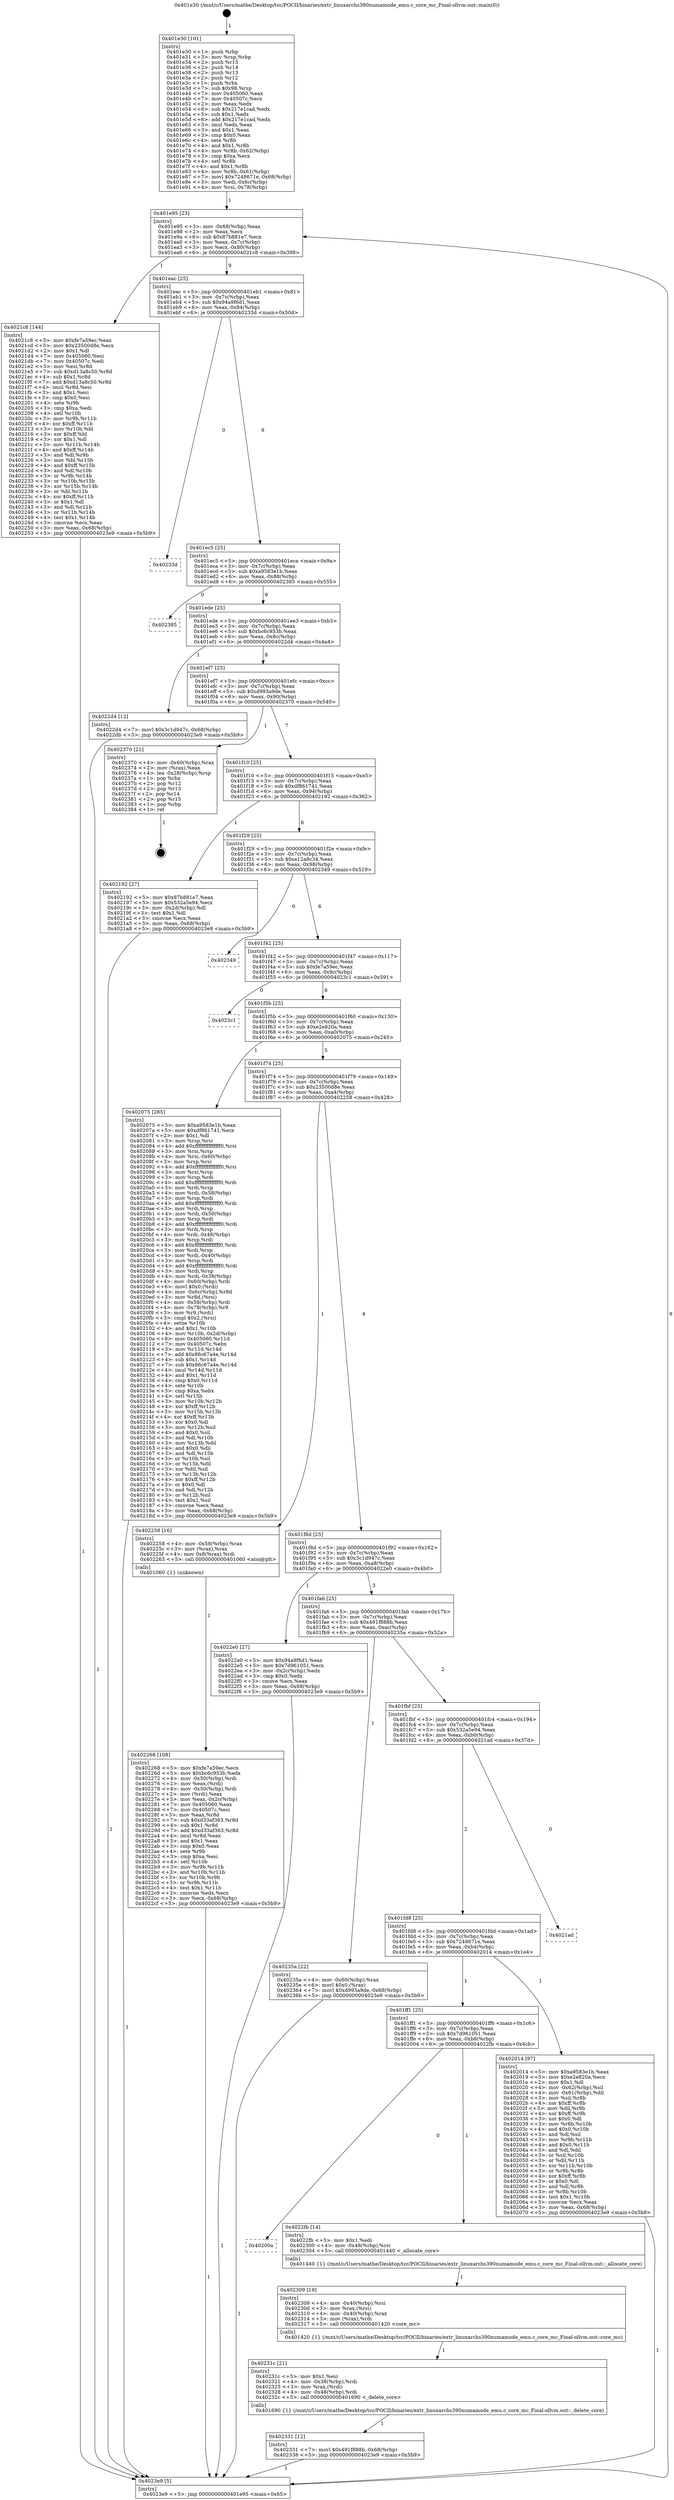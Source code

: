 digraph "0x401e30" {
  label = "0x401e30 (/mnt/c/Users/mathe/Desktop/tcc/POCII/binaries/extr_linuxarchs390numamode_emu.c_core_mc_Final-ollvm.out::main(0))"
  labelloc = "t"
  node[shape=record]

  Entry [label="",width=0.3,height=0.3,shape=circle,fillcolor=black,style=filled]
  "0x401e95" [label="{
     0x401e95 [23]\l
     | [instrs]\l
     &nbsp;&nbsp;0x401e95 \<+3\>: mov -0x68(%rbp),%eax\l
     &nbsp;&nbsp;0x401e98 \<+2\>: mov %eax,%ecx\l
     &nbsp;&nbsp;0x401e9a \<+6\>: sub $0x87b881e7,%ecx\l
     &nbsp;&nbsp;0x401ea0 \<+3\>: mov %eax,-0x7c(%rbp)\l
     &nbsp;&nbsp;0x401ea3 \<+3\>: mov %ecx,-0x80(%rbp)\l
     &nbsp;&nbsp;0x401ea6 \<+6\>: je 00000000004021c8 \<main+0x398\>\l
  }"]
  "0x4021c8" [label="{
     0x4021c8 [144]\l
     | [instrs]\l
     &nbsp;&nbsp;0x4021c8 \<+5\>: mov $0xfe7a59ec,%eax\l
     &nbsp;&nbsp;0x4021cd \<+5\>: mov $0x23500d8e,%ecx\l
     &nbsp;&nbsp;0x4021d2 \<+2\>: mov $0x1,%dl\l
     &nbsp;&nbsp;0x4021d4 \<+7\>: mov 0x405060,%esi\l
     &nbsp;&nbsp;0x4021db \<+7\>: mov 0x40507c,%edi\l
     &nbsp;&nbsp;0x4021e2 \<+3\>: mov %esi,%r8d\l
     &nbsp;&nbsp;0x4021e5 \<+7\>: sub $0xd13a8c50,%r8d\l
     &nbsp;&nbsp;0x4021ec \<+4\>: sub $0x1,%r8d\l
     &nbsp;&nbsp;0x4021f0 \<+7\>: add $0xd13a8c50,%r8d\l
     &nbsp;&nbsp;0x4021f7 \<+4\>: imul %r8d,%esi\l
     &nbsp;&nbsp;0x4021fb \<+3\>: and $0x1,%esi\l
     &nbsp;&nbsp;0x4021fe \<+3\>: cmp $0x0,%esi\l
     &nbsp;&nbsp;0x402201 \<+4\>: sete %r9b\l
     &nbsp;&nbsp;0x402205 \<+3\>: cmp $0xa,%edi\l
     &nbsp;&nbsp;0x402208 \<+4\>: setl %r10b\l
     &nbsp;&nbsp;0x40220c \<+3\>: mov %r9b,%r11b\l
     &nbsp;&nbsp;0x40220f \<+4\>: xor $0xff,%r11b\l
     &nbsp;&nbsp;0x402213 \<+3\>: mov %r10b,%bl\l
     &nbsp;&nbsp;0x402216 \<+3\>: xor $0xff,%bl\l
     &nbsp;&nbsp;0x402219 \<+3\>: xor $0x1,%dl\l
     &nbsp;&nbsp;0x40221c \<+3\>: mov %r11b,%r14b\l
     &nbsp;&nbsp;0x40221f \<+4\>: and $0xff,%r14b\l
     &nbsp;&nbsp;0x402223 \<+3\>: and %dl,%r9b\l
     &nbsp;&nbsp;0x402226 \<+3\>: mov %bl,%r15b\l
     &nbsp;&nbsp;0x402229 \<+4\>: and $0xff,%r15b\l
     &nbsp;&nbsp;0x40222d \<+3\>: and %dl,%r10b\l
     &nbsp;&nbsp;0x402230 \<+3\>: or %r9b,%r14b\l
     &nbsp;&nbsp;0x402233 \<+3\>: or %r10b,%r15b\l
     &nbsp;&nbsp;0x402236 \<+3\>: xor %r15b,%r14b\l
     &nbsp;&nbsp;0x402239 \<+3\>: or %bl,%r11b\l
     &nbsp;&nbsp;0x40223c \<+4\>: xor $0xff,%r11b\l
     &nbsp;&nbsp;0x402240 \<+3\>: or $0x1,%dl\l
     &nbsp;&nbsp;0x402243 \<+3\>: and %dl,%r11b\l
     &nbsp;&nbsp;0x402246 \<+3\>: or %r11b,%r14b\l
     &nbsp;&nbsp;0x402249 \<+4\>: test $0x1,%r14b\l
     &nbsp;&nbsp;0x40224d \<+3\>: cmovne %ecx,%eax\l
     &nbsp;&nbsp;0x402250 \<+3\>: mov %eax,-0x68(%rbp)\l
     &nbsp;&nbsp;0x402253 \<+5\>: jmp 00000000004023e9 \<main+0x5b9\>\l
  }"]
  "0x401eac" [label="{
     0x401eac [25]\l
     | [instrs]\l
     &nbsp;&nbsp;0x401eac \<+5\>: jmp 0000000000401eb1 \<main+0x81\>\l
     &nbsp;&nbsp;0x401eb1 \<+3\>: mov -0x7c(%rbp),%eax\l
     &nbsp;&nbsp;0x401eb4 \<+5\>: sub $0x94a9f6d1,%eax\l
     &nbsp;&nbsp;0x401eb9 \<+6\>: mov %eax,-0x84(%rbp)\l
     &nbsp;&nbsp;0x401ebf \<+6\>: je 000000000040233d \<main+0x50d\>\l
  }"]
  Exit [label="",width=0.3,height=0.3,shape=circle,fillcolor=black,style=filled,peripheries=2]
  "0x40233d" [label="{
     0x40233d\l
  }", style=dashed]
  "0x401ec5" [label="{
     0x401ec5 [25]\l
     | [instrs]\l
     &nbsp;&nbsp;0x401ec5 \<+5\>: jmp 0000000000401eca \<main+0x9a\>\l
     &nbsp;&nbsp;0x401eca \<+3\>: mov -0x7c(%rbp),%eax\l
     &nbsp;&nbsp;0x401ecd \<+5\>: sub $0xa9583e1b,%eax\l
     &nbsp;&nbsp;0x401ed2 \<+6\>: mov %eax,-0x88(%rbp)\l
     &nbsp;&nbsp;0x401ed8 \<+6\>: je 0000000000402385 \<main+0x555\>\l
  }"]
  "0x402331" [label="{
     0x402331 [12]\l
     | [instrs]\l
     &nbsp;&nbsp;0x402331 \<+7\>: movl $0x491f888b,-0x68(%rbp)\l
     &nbsp;&nbsp;0x402338 \<+5\>: jmp 00000000004023e9 \<main+0x5b9\>\l
  }"]
  "0x402385" [label="{
     0x402385\l
  }", style=dashed]
  "0x401ede" [label="{
     0x401ede [25]\l
     | [instrs]\l
     &nbsp;&nbsp;0x401ede \<+5\>: jmp 0000000000401ee3 \<main+0xb3\>\l
     &nbsp;&nbsp;0x401ee3 \<+3\>: mov -0x7c(%rbp),%eax\l
     &nbsp;&nbsp;0x401ee6 \<+5\>: sub $0xbc6c953b,%eax\l
     &nbsp;&nbsp;0x401eeb \<+6\>: mov %eax,-0x8c(%rbp)\l
     &nbsp;&nbsp;0x401ef1 \<+6\>: je 00000000004022d4 \<main+0x4a4\>\l
  }"]
  "0x40231c" [label="{
     0x40231c [21]\l
     | [instrs]\l
     &nbsp;&nbsp;0x40231c \<+5\>: mov $0x1,%esi\l
     &nbsp;&nbsp;0x402321 \<+4\>: mov -0x38(%rbp),%rdi\l
     &nbsp;&nbsp;0x402325 \<+3\>: mov %rax,(%rdi)\l
     &nbsp;&nbsp;0x402328 \<+4\>: mov -0x48(%rbp),%rdi\l
     &nbsp;&nbsp;0x40232c \<+5\>: call 0000000000401690 \<_delete_core\>\l
     | [calls]\l
     &nbsp;&nbsp;0x401690 \{1\} (/mnt/c/Users/mathe/Desktop/tcc/POCII/binaries/extr_linuxarchs390numamode_emu.c_core_mc_Final-ollvm.out::_delete_core)\l
  }"]
  "0x4022d4" [label="{
     0x4022d4 [12]\l
     | [instrs]\l
     &nbsp;&nbsp;0x4022d4 \<+7\>: movl $0x3c1d947c,-0x68(%rbp)\l
     &nbsp;&nbsp;0x4022db \<+5\>: jmp 00000000004023e9 \<main+0x5b9\>\l
  }"]
  "0x401ef7" [label="{
     0x401ef7 [25]\l
     | [instrs]\l
     &nbsp;&nbsp;0x401ef7 \<+5\>: jmp 0000000000401efc \<main+0xcc\>\l
     &nbsp;&nbsp;0x401efc \<+3\>: mov -0x7c(%rbp),%eax\l
     &nbsp;&nbsp;0x401eff \<+5\>: sub $0xd993a9de,%eax\l
     &nbsp;&nbsp;0x401f04 \<+6\>: mov %eax,-0x90(%rbp)\l
     &nbsp;&nbsp;0x401f0a \<+6\>: je 0000000000402370 \<main+0x540\>\l
  }"]
  "0x402309" [label="{
     0x402309 [19]\l
     | [instrs]\l
     &nbsp;&nbsp;0x402309 \<+4\>: mov -0x40(%rbp),%rsi\l
     &nbsp;&nbsp;0x40230d \<+3\>: mov %rax,(%rsi)\l
     &nbsp;&nbsp;0x402310 \<+4\>: mov -0x40(%rbp),%rax\l
     &nbsp;&nbsp;0x402314 \<+3\>: mov (%rax),%rdi\l
     &nbsp;&nbsp;0x402317 \<+5\>: call 0000000000401420 \<core_mc\>\l
     | [calls]\l
     &nbsp;&nbsp;0x401420 \{1\} (/mnt/c/Users/mathe/Desktop/tcc/POCII/binaries/extr_linuxarchs390numamode_emu.c_core_mc_Final-ollvm.out::core_mc)\l
  }"]
  "0x402370" [label="{
     0x402370 [21]\l
     | [instrs]\l
     &nbsp;&nbsp;0x402370 \<+4\>: mov -0x60(%rbp),%rax\l
     &nbsp;&nbsp;0x402374 \<+2\>: mov (%rax),%eax\l
     &nbsp;&nbsp;0x402376 \<+4\>: lea -0x28(%rbp),%rsp\l
     &nbsp;&nbsp;0x40237a \<+1\>: pop %rbx\l
     &nbsp;&nbsp;0x40237b \<+2\>: pop %r12\l
     &nbsp;&nbsp;0x40237d \<+2\>: pop %r13\l
     &nbsp;&nbsp;0x40237f \<+2\>: pop %r14\l
     &nbsp;&nbsp;0x402381 \<+2\>: pop %r15\l
     &nbsp;&nbsp;0x402383 \<+1\>: pop %rbp\l
     &nbsp;&nbsp;0x402384 \<+1\>: ret\l
  }"]
  "0x401f10" [label="{
     0x401f10 [25]\l
     | [instrs]\l
     &nbsp;&nbsp;0x401f10 \<+5\>: jmp 0000000000401f15 \<main+0xe5\>\l
     &nbsp;&nbsp;0x401f15 \<+3\>: mov -0x7c(%rbp),%eax\l
     &nbsp;&nbsp;0x401f18 \<+5\>: sub $0xdf861741,%eax\l
     &nbsp;&nbsp;0x401f1d \<+6\>: mov %eax,-0x94(%rbp)\l
     &nbsp;&nbsp;0x401f23 \<+6\>: je 0000000000402192 \<main+0x362\>\l
  }"]
  "0x40200a" [label="{
     0x40200a\l
  }", style=dashed]
  "0x402192" [label="{
     0x402192 [27]\l
     | [instrs]\l
     &nbsp;&nbsp;0x402192 \<+5\>: mov $0x87b881e7,%eax\l
     &nbsp;&nbsp;0x402197 \<+5\>: mov $0x532a5e94,%ecx\l
     &nbsp;&nbsp;0x40219c \<+3\>: mov -0x2d(%rbp),%dl\l
     &nbsp;&nbsp;0x40219f \<+3\>: test $0x1,%dl\l
     &nbsp;&nbsp;0x4021a2 \<+3\>: cmovne %ecx,%eax\l
     &nbsp;&nbsp;0x4021a5 \<+3\>: mov %eax,-0x68(%rbp)\l
     &nbsp;&nbsp;0x4021a8 \<+5\>: jmp 00000000004023e9 \<main+0x5b9\>\l
  }"]
  "0x401f29" [label="{
     0x401f29 [25]\l
     | [instrs]\l
     &nbsp;&nbsp;0x401f29 \<+5\>: jmp 0000000000401f2e \<main+0xfe\>\l
     &nbsp;&nbsp;0x401f2e \<+3\>: mov -0x7c(%rbp),%eax\l
     &nbsp;&nbsp;0x401f31 \<+5\>: sub $0xe12a8c34,%eax\l
     &nbsp;&nbsp;0x401f36 \<+6\>: mov %eax,-0x98(%rbp)\l
     &nbsp;&nbsp;0x401f3c \<+6\>: je 0000000000402349 \<main+0x519\>\l
  }"]
  "0x4022fb" [label="{
     0x4022fb [14]\l
     | [instrs]\l
     &nbsp;&nbsp;0x4022fb \<+5\>: mov $0x1,%edi\l
     &nbsp;&nbsp;0x402300 \<+4\>: mov -0x48(%rbp),%rsi\l
     &nbsp;&nbsp;0x402304 \<+5\>: call 0000000000401440 \<_allocate_core\>\l
     | [calls]\l
     &nbsp;&nbsp;0x401440 \{1\} (/mnt/c/Users/mathe/Desktop/tcc/POCII/binaries/extr_linuxarchs390numamode_emu.c_core_mc_Final-ollvm.out::_allocate_core)\l
  }"]
  "0x402349" [label="{
     0x402349\l
  }", style=dashed]
  "0x401f42" [label="{
     0x401f42 [25]\l
     | [instrs]\l
     &nbsp;&nbsp;0x401f42 \<+5\>: jmp 0000000000401f47 \<main+0x117\>\l
     &nbsp;&nbsp;0x401f47 \<+3\>: mov -0x7c(%rbp),%eax\l
     &nbsp;&nbsp;0x401f4a \<+5\>: sub $0xfe7a59ec,%eax\l
     &nbsp;&nbsp;0x401f4f \<+6\>: mov %eax,-0x9c(%rbp)\l
     &nbsp;&nbsp;0x401f55 \<+6\>: je 00000000004023c1 \<main+0x591\>\l
  }"]
  "0x402268" [label="{
     0x402268 [108]\l
     | [instrs]\l
     &nbsp;&nbsp;0x402268 \<+5\>: mov $0xfe7a59ec,%ecx\l
     &nbsp;&nbsp;0x40226d \<+5\>: mov $0xbc6c953b,%edx\l
     &nbsp;&nbsp;0x402272 \<+4\>: mov -0x50(%rbp),%rdi\l
     &nbsp;&nbsp;0x402276 \<+2\>: mov %eax,(%rdi)\l
     &nbsp;&nbsp;0x402278 \<+4\>: mov -0x50(%rbp),%rdi\l
     &nbsp;&nbsp;0x40227c \<+2\>: mov (%rdi),%eax\l
     &nbsp;&nbsp;0x40227e \<+3\>: mov %eax,-0x2c(%rbp)\l
     &nbsp;&nbsp;0x402281 \<+7\>: mov 0x405060,%eax\l
     &nbsp;&nbsp;0x402288 \<+7\>: mov 0x40507c,%esi\l
     &nbsp;&nbsp;0x40228f \<+3\>: mov %eax,%r8d\l
     &nbsp;&nbsp;0x402292 \<+7\>: sub $0xd33af363,%r8d\l
     &nbsp;&nbsp;0x402299 \<+4\>: sub $0x1,%r8d\l
     &nbsp;&nbsp;0x40229d \<+7\>: add $0xd33af363,%r8d\l
     &nbsp;&nbsp;0x4022a4 \<+4\>: imul %r8d,%eax\l
     &nbsp;&nbsp;0x4022a8 \<+3\>: and $0x1,%eax\l
     &nbsp;&nbsp;0x4022ab \<+3\>: cmp $0x0,%eax\l
     &nbsp;&nbsp;0x4022ae \<+4\>: sete %r9b\l
     &nbsp;&nbsp;0x4022b2 \<+3\>: cmp $0xa,%esi\l
     &nbsp;&nbsp;0x4022b5 \<+4\>: setl %r10b\l
     &nbsp;&nbsp;0x4022b9 \<+3\>: mov %r9b,%r11b\l
     &nbsp;&nbsp;0x4022bc \<+3\>: and %r10b,%r11b\l
     &nbsp;&nbsp;0x4022bf \<+3\>: xor %r10b,%r9b\l
     &nbsp;&nbsp;0x4022c2 \<+3\>: or %r9b,%r11b\l
     &nbsp;&nbsp;0x4022c5 \<+4\>: test $0x1,%r11b\l
     &nbsp;&nbsp;0x4022c9 \<+3\>: cmovne %edx,%ecx\l
     &nbsp;&nbsp;0x4022cc \<+3\>: mov %ecx,-0x68(%rbp)\l
     &nbsp;&nbsp;0x4022cf \<+5\>: jmp 00000000004023e9 \<main+0x5b9\>\l
  }"]
  "0x4023c1" [label="{
     0x4023c1\l
  }", style=dashed]
  "0x401f5b" [label="{
     0x401f5b [25]\l
     | [instrs]\l
     &nbsp;&nbsp;0x401f5b \<+5\>: jmp 0000000000401f60 \<main+0x130\>\l
     &nbsp;&nbsp;0x401f60 \<+3\>: mov -0x7c(%rbp),%eax\l
     &nbsp;&nbsp;0x401f63 \<+5\>: sub $0xe2e820a,%eax\l
     &nbsp;&nbsp;0x401f68 \<+6\>: mov %eax,-0xa0(%rbp)\l
     &nbsp;&nbsp;0x401f6e \<+6\>: je 0000000000402075 \<main+0x245\>\l
  }"]
  "0x401e30" [label="{
     0x401e30 [101]\l
     | [instrs]\l
     &nbsp;&nbsp;0x401e30 \<+1\>: push %rbp\l
     &nbsp;&nbsp;0x401e31 \<+3\>: mov %rsp,%rbp\l
     &nbsp;&nbsp;0x401e34 \<+2\>: push %r15\l
     &nbsp;&nbsp;0x401e36 \<+2\>: push %r14\l
     &nbsp;&nbsp;0x401e38 \<+2\>: push %r13\l
     &nbsp;&nbsp;0x401e3a \<+2\>: push %r12\l
     &nbsp;&nbsp;0x401e3c \<+1\>: push %rbx\l
     &nbsp;&nbsp;0x401e3d \<+7\>: sub $0x98,%rsp\l
     &nbsp;&nbsp;0x401e44 \<+7\>: mov 0x405060,%eax\l
     &nbsp;&nbsp;0x401e4b \<+7\>: mov 0x40507c,%ecx\l
     &nbsp;&nbsp;0x401e52 \<+2\>: mov %eax,%edx\l
     &nbsp;&nbsp;0x401e54 \<+6\>: sub $0x217e1cad,%edx\l
     &nbsp;&nbsp;0x401e5a \<+3\>: sub $0x1,%edx\l
     &nbsp;&nbsp;0x401e5d \<+6\>: add $0x217e1cad,%edx\l
     &nbsp;&nbsp;0x401e63 \<+3\>: imul %edx,%eax\l
     &nbsp;&nbsp;0x401e66 \<+3\>: and $0x1,%eax\l
     &nbsp;&nbsp;0x401e69 \<+3\>: cmp $0x0,%eax\l
     &nbsp;&nbsp;0x401e6c \<+4\>: sete %r8b\l
     &nbsp;&nbsp;0x401e70 \<+4\>: and $0x1,%r8b\l
     &nbsp;&nbsp;0x401e74 \<+4\>: mov %r8b,-0x62(%rbp)\l
     &nbsp;&nbsp;0x401e78 \<+3\>: cmp $0xa,%ecx\l
     &nbsp;&nbsp;0x401e7b \<+4\>: setl %r8b\l
     &nbsp;&nbsp;0x401e7f \<+4\>: and $0x1,%r8b\l
     &nbsp;&nbsp;0x401e83 \<+4\>: mov %r8b,-0x61(%rbp)\l
     &nbsp;&nbsp;0x401e87 \<+7\>: movl $0x7248671e,-0x68(%rbp)\l
     &nbsp;&nbsp;0x401e8e \<+3\>: mov %edi,-0x6c(%rbp)\l
     &nbsp;&nbsp;0x401e91 \<+4\>: mov %rsi,-0x78(%rbp)\l
  }"]
  "0x402075" [label="{
     0x402075 [285]\l
     | [instrs]\l
     &nbsp;&nbsp;0x402075 \<+5\>: mov $0xa9583e1b,%eax\l
     &nbsp;&nbsp;0x40207a \<+5\>: mov $0xdf861741,%ecx\l
     &nbsp;&nbsp;0x40207f \<+2\>: mov $0x1,%dl\l
     &nbsp;&nbsp;0x402081 \<+3\>: mov %rsp,%rsi\l
     &nbsp;&nbsp;0x402084 \<+4\>: add $0xfffffffffffffff0,%rsi\l
     &nbsp;&nbsp;0x402088 \<+3\>: mov %rsi,%rsp\l
     &nbsp;&nbsp;0x40208b \<+4\>: mov %rsi,-0x60(%rbp)\l
     &nbsp;&nbsp;0x40208f \<+3\>: mov %rsp,%rsi\l
     &nbsp;&nbsp;0x402092 \<+4\>: add $0xfffffffffffffff0,%rsi\l
     &nbsp;&nbsp;0x402096 \<+3\>: mov %rsi,%rsp\l
     &nbsp;&nbsp;0x402099 \<+3\>: mov %rsp,%rdi\l
     &nbsp;&nbsp;0x40209c \<+4\>: add $0xfffffffffffffff0,%rdi\l
     &nbsp;&nbsp;0x4020a0 \<+3\>: mov %rdi,%rsp\l
     &nbsp;&nbsp;0x4020a3 \<+4\>: mov %rdi,-0x58(%rbp)\l
     &nbsp;&nbsp;0x4020a7 \<+3\>: mov %rsp,%rdi\l
     &nbsp;&nbsp;0x4020aa \<+4\>: add $0xfffffffffffffff0,%rdi\l
     &nbsp;&nbsp;0x4020ae \<+3\>: mov %rdi,%rsp\l
     &nbsp;&nbsp;0x4020b1 \<+4\>: mov %rdi,-0x50(%rbp)\l
     &nbsp;&nbsp;0x4020b5 \<+3\>: mov %rsp,%rdi\l
     &nbsp;&nbsp;0x4020b8 \<+4\>: add $0xfffffffffffffff0,%rdi\l
     &nbsp;&nbsp;0x4020bc \<+3\>: mov %rdi,%rsp\l
     &nbsp;&nbsp;0x4020bf \<+4\>: mov %rdi,-0x48(%rbp)\l
     &nbsp;&nbsp;0x4020c3 \<+3\>: mov %rsp,%rdi\l
     &nbsp;&nbsp;0x4020c6 \<+4\>: add $0xfffffffffffffff0,%rdi\l
     &nbsp;&nbsp;0x4020ca \<+3\>: mov %rdi,%rsp\l
     &nbsp;&nbsp;0x4020cd \<+4\>: mov %rdi,-0x40(%rbp)\l
     &nbsp;&nbsp;0x4020d1 \<+3\>: mov %rsp,%rdi\l
     &nbsp;&nbsp;0x4020d4 \<+4\>: add $0xfffffffffffffff0,%rdi\l
     &nbsp;&nbsp;0x4020d8 \<+3\>: mov %rdi,%rsp\l
     &nbsp;&nbsp;0x4020db \<+4\>: mov %rdi,-0x38(%rbp)\l
     &nbsp;&nbsp;0x4020df \<+4\>: mov -0x60(%rbp),%rdi\l
     &nbsp;&nbsp;0x4020e3 \<+6\>: movl $0x0,(%rdi)\l
     &nbsp;&nbsp;0x4020e9 \<+4\>: mov -0x6c(%rbp),%r8d\l
     &nbsp;&nbsp;0x4020ed \<+3\>: mov %r8d,(%rsi)\l
     &nbsp;&nbsp;0x4020f0 \<+4\>: mov -0x58(%rbp),%rdi\l
     &nbsp;&nbsp;0x4020f4 \<+4\>: mov -0x78(%rbp),%r9\l
     &nbsp;&nbsp;0x4020f8 \<+3\>: mov %r9,(%rdi)\l
     &nbsp;&nbsp;0x4020fb \<+3\>: cmpl $0x2,(%rsi)\l
     &nbsp;&nbsp;0x4020fe \<+4\>: setne %r10b\l
     &nbsp;&nbsp;0x402102 \<+4\>: and $0x1,%r10b\l
     &nbsp;&nbsp;0x402106 \<+4\>: mov %r10b,-0x2d(%rbp)\l
     &nbsp;&nbsp;0x40210a \<+8\>: mov 0x405060,%r11d\l
     &nbsp;&nbsp;0x402112 \<+7\>: mov 0x40507c,%ebx\l
     &nbsp;&nbsp;0x402119 \<+3\>: mov %r11d,%r14d\l
     &nbsp;&nbsp;0x40211c \<+7\>: add $0x86c67a4e,%r14d\l
     &nbsp;&nbsp;0x402123 \<+4\>: sub $0x1,%r14d\l
     &nbsp;&nbsp;0x402127 \<+7\>: sub $0x86c67a4e,%r14d\l
     &nbsp;&nbsp;0x40212e \<+4\>: imul %r14d,%r11d\l
     &nbsp;&nbsp;0x402132 \<+4\>: and $0x1,%r11d\l
     &nbsp;&nbsp;0x402136 \<+4\>: cmp $0x0,%r11d\l
     &nbsp;&nbsp;0x40213a \<+4\>: sete %r10b\l
     &nbsp;&nbsp;0x40213e \<+3\>: cmp $0xa,%ebx\l
     &nbsp;&nbsp;0x402141 \<+4\>: setl %r15b\l
     &nbsp;&nbsp;0x402145 \<+3\>: mov %r10b,%r12b\l
     &nbsp;&nbsp;0x402148 \<+4\>: xor $0xff,%r12b\l
     &nbsp;&nbsp;0x40214c \<+3\>: mov %r15b,%r13b\l
     &nbsp;&nbsp;0x40214f \<+4\>: xor $0xff,%r13b\l
     &nbsp;&nbsp;0x402153 \<+3\>: xor $0x0,%dl\l
     &nbsp;&nbsp;0x402156 \<+3\>: mov %r12b,%sil\l
     &nbsp;&nbsp;0x402159 \<+4\>: and $0x0,%sil\l
     &nbsp;&nbsp;0x40215d \<+3\>: and %dl,%r10b\l
     &nbsp;&nbsp;0x402160 \<+3\>: mov %r13b,%dil\l
     &nbsp;&nbsp;0x402163 \<+4\>: and $0x0,%dil\l
     &nbsp;&nbsp;0x402167 \<+3\>: and %dl,%r15b\l
     &nbsp;&nbsp;0x40216a \<+3\>: or %r10b,%sil\l
     &nbsp;&nbsp;0x40216d \<+3\>: or %r15b,%dil\l
     &nbsp;&nbsp;0x402170 \<+3\>: xor %dil,%sil\l
     &nbsp;&nbsp;0x402173 \<+3\>: or %r13b,%r12b\l
     &nbsp;&nbsp;0x402176 \<+4\>: xor $0xff,%r12b\l
     &nbsp;&nbsp;0x40217a \<+3\>: or $0x0,%dl\l
     &nbsp;&nbsp;0x40217d \<+3\>: and %dl,%r12b\l
     &nbsp;&nbsp;0x402180 \<+3\>: or %r12b,%sil\l
     &nbsp;&nbsp;0x402183 \<+4\>: test $0x1,%sil\l
     &nbsp;&nbsp;0x402187 \<+3\>: cmovne %ecx,%eax\l
     &nbsp;&nbsp;0x40218a \<+3\>: mov %eax,-0x68(%rbp)\l
     &nbsp;&nbsp;0x40218d \<+5\>: jmp 00000000004023e9 \<main+0x5b9\>\l
  }"]
  "0x401f74" [label="{
     0x401f74 [25]\l
     | [instrs]\l
     &nbsp;&nbsp;0x401f74 \<+5\>: jmp 0000000000401f79 \<main+0x149\>\l
     &nbsp;&nbsp;0x401f79 \<+3\>: mov -0x7c(%rbp),%eax\l
     &nbsp;&nbsp;0x401f7c \<+5\>: sub $0x23500d8e,%eax\l
     &nbsp;&nbsp;0x401f81 \<+6\>: mov %eax,-0xa4(%rbp)\l
     &nbsp;&nbsp;0x401f87 \<+6\>: je 0000000000402258 \<main+0x428\>\l
  }"]
  "0x4023e9" [label="{
     0x4023e9 [5]\l
     | [instrs]\l
     &nbsp;&nbsp;0x4023e9 \<+5\>: jmp 0000000000401e95 \<main+0x65\>\l
  }"]
  "0x402258" [label="{
     0x402258 [16]\l
     | [instrs]\l
     &nbsp;&nbsp;0x402258 \<+4\>: mov -0x58(%rbp),%rax\l
     &nbsp;&nbsp;0x40225c \<+3\>: mov (%rax),%rax\l
     &nbsp;&nbsp;0x40225f \<+4\>: mov 0x8(%rax),%rdi\l
     &nbsp;&nbsp;0x402263 \<+5\>: call 0000000000401060 \<atoi@plt\>\l
     | [calls]\l
     &nbsp;&nbsp;0x401060 \{1\} (unknown)\l
  }"]
  "0x401f8d" [label="{
     0x401f8d [25]\l
     | [instrs]\l
     &nbsp;&nbsp;0x401f8d \<+5\>: jmp 0000000000401f92 \<main+0x162\>\l
     &nbsp;&nbsp;0x401f92 \<+3\>: mov -0x7c(%rbp),%eax\l
     &nbsp;&nbsp;0x401f95 \<+5\>: sub $0x3c1d947c,%eax\l
     &nbsp;&nbsp;0x401f9a \<+6\>: mov %eax,-0xa8(%rbp)\l
     &nbsp;&nbsp;0x401fa0 \<+6\>: je 00000000004022e0 \<main+0x4b0\>\l
  }"]
  "0x401ff1" [label="{
     0x401ff1 [25]\l
     | [instrs]\l
     &nbsp;&nbsp;0x401ff1 \<+5\>: jmp 0000000000401ff6 \<main+0x1c6\>\l
     &nbsp;&nbsp;0x401ff6 \<+3\>: mov -0x7c(%rbp),%eax\l
     &nbsp;&nbsp;0x401ff9 \<+5\>: sub $0x7d961051,%eax\l
     &nbsp;&nbsp;0x401ffe \<+6\>: mov %eax,-0xb8(%rbp)\l
     &nbsp;&nbsp;0x402004 \<+6\>: je 00000000004022fb \<main+0x4cb\>\l
  }"]
  "0x4022e0" [label="{
     0x4022e0 [27]\l
     | [instrs]\l
     &nbsp;&nbsp;0x4022e0 \<+5\>: mov $0x94a9f6d1,%eax\l
     &nbsp;&nbsp;0x4022e5 \<+5\>: mov $0x7d961051,%ecx\l
     &nbsp;&nbsp;0x4022ea \<+3\>: mov -0x2c(%rbp),%edx\l
     &nbsp;&nbsp;0x4022ed \<+3\>: cmp $0x0,%edx\l
     &nbsp;&nbsp;0x4022f0 \<+3\>: cmove %ecx,%eax\l
     &nbsp;&nbsp;0x4022f3 \<+3\>: mov %eax,-0x68(%rbp)\l
     &nbsp;&nbsp;0x4022f6 \<+5\>: jmp 00000000004023e9 \<main+0x5b9\>\l
  }"]
  "0x401fa6" [label="{
     0x401fa6 [25]\l
     | [instrs]\l
     &nbsp;&nbsp;0x401fa6 \<+5\>: jmp 0000000000401fab \<main+0x17b\>\l
     &nbsp;&nbsp;0x401fab \<+3\>: mov -0x7c(%rbp),%eax\l
     &nbsp;&nbsp;0x401fae \<+5\>: sub $0x491f888b,%eax\l
     &nbsp;&nbsp;0x401fb3 \<+6\>: mov %eax,-0xac(%rbp)\l
     &nbsp;&nbsp;0x401fb9 \<+6\>: je 000000000040235a \<main+0x52a\>\l
  }"]
  "0x402014" [label="{
     0x402014 [97]\l
     | [instrs]\l
     &nbsp;&nbsp;0x402014 \<+5\>: mov $0xa9583e1b,%eax\l
     &nbsp;&nbsp;0x402019 \<+5\>: mov $0xe2e820a,%ecx\l
     &nbsp;&nbsp;0x40201e \<+2\>: mov $0x1,%dl\l
     &nbsp;&nbsp;0x402020 \<+4\>: mov -0x62(%rbp),%sil\l
     &nbsp;&nbsp;0x402024 \<+4\>: mov -0x61(%rbp),%dil\l
     &nbsp;&nbsp;0x402028 \<+3\>: mov %sil,%r8b\l
     &nbsp;&nbsp;0x40202b \<+4\>: xor $0xff,%r8b\l
     &nbsp;&nbsp;0x40202f \<+3\>: mov %dil,%r9b\l
     &nbsp;&nbsp;0x402032 \<+4\>: xor $0xff,%r9b\l
     &nbsp;&nbsp;0x402036 \<+3\>: xor $0x0,%dl\l
     &nbsp;&nbsp;0x402039 \<+3\>: mov %r8b,%r10b\l
     &nbsp;&nbsp;0x40203c \<+4\>: and $0x0,%r10b\l
     &nbsp;&nbsp;0x402040 \<+3\>: and %dl,%sil\l
     &nbsp;&nbsp;0x402043 \<+3\>: mov %r9b,%r11b\l
     &nbsp;&nbsp;0x402046 \<+4\>: and $0x0,%r11b\l
     &nbsp;&nbsp;0x40204a \<+3\>: and %dl,%dil\l
     &nbsp;&nbsp;0x40204d \<+3\>: or %sil,%r10b\l
     &nbsp;&nbsp;0x402050 \<+3\>: or %dil,%r11b\l
     &nbsp;&nbsp;0x402053 \<+3\>: xor %r11b,%r10b\l
     &nbsp;&nbsp;0x402056 \<+3\>: or %r9b,%r8b\l
     &nbsp;&nbsp;0x402059 \<+4\>: xor $0xff,%r8b\l
     &nbsp;&nbsp;0x40205d \<+3\>: or $0x0,%dl\l
     &nbsp;&nbsp;0x402060 \<+3\>: and %dl,%r8b\l
     &nbsp;&nbsp;0x402063 \<+3\>: or %r8b,%r10b\l
     &nbsp;&nbsp;0x402066 \<+4\>: test $0x1,%r10b\l
     &nbsp;&nbsp;0x40206a \<+3\>: cmovne %ecx,%eax\l
     &nbsp;&nbsp;0x40206d \<+3\>: mov %eax,-0x68(%rbp)\l
     &nbsp;&nbsp;0x402070 \<+5\>: jmp 00000000004023e9 \<main+0x5b9\>\l
  }"]
  "0x40235a" [label="{
     0x40235a [22]\l
     | [instrs]\l
     &nbsp;&nbsp;0x40235a \<+4\>: mov -0x60(%rbp),%rax\l
     &nbsp;&nbsp;0x40235e \<+6\>: movl $0x0,(%rax)\l
     &nbsp;&nbsp;0x402364 \<+7\>: movl $0xd993a9de,-0x68(%rbp)\l
     &nbsp;&nbsp;0x40236b \<+5\>: jmp 00000000004023e9 \<main+0x5b9\>\l
  }"]
  "0x401fbf" [label="{
     0x401fbf [25]\l
     | [instrs]\l
     &nbsp;&nbsp;0x401fbf \<+5\>: jmp 0000000000401fc4 \<main+0x194\>\l
     &nbsp;&nbsp;0x401fc4 \<+3\>: mov -0x7c(%rbp),%eax\l
     &nbsp;&nbsp;0x401fc7 \<+5\>: sub $0x532a5e94,%eax\l
     &nbsp;&nbsp;0x401fcc \<+6\>: mov %eax,-0xb0(%rbp)\l
     &nbsp;&nbsp;0x401fd2 \<+6\>: je 00000000004021ad \<main+0x37d\>\l
  }"]
  "0x401fd8" [label="{
     0x401fd8 [25]\l
     | [instrs]\l
     &nbsp;&nbsp;0x401fd8 \<+5\>: jmp 0000000000401fdd \<main+0x1ad\>\l
     &nbsp;&nbsp;0x401fdd \<+3\>: mov -0x7c(%rbp),%eax\l
     &nbsp;&nbsp;0x401fe0 \<+5\>: sub $0x7248671e,%eax\l
     &nbsp;&nbsp;0x401fe5 \<+6\>: mov %eax,-0xb4(%rbp)\l
     &nbsp;&nbsp;0x401feb \<+6\>: je 0000000000402014 \<main+0x1e4\>\l
  }"]
  "0x4021ad" [label="{
     0x4021ad\l
  }", style=dashed]
  Entry -> "0x401e30" [label=" 1"]
  "0x401e95" -> "0x4021c8" [label=" 1"]
  "0x401e95" -> "0x401eac" [label=" 9"]
  "0x402370" -> Exit [label=" 1"]
  "0x401eac" -> "0x40233d" [label=" 0"]
  "0x401eac" -> "0x401ec5" [label=" 9"]
  "0x40235a" -> "0x4023e9" [label=" 1"]
  "0x401ec5" -> "0x402385" [label=" 0"]
  "0x401ec5" -> "0x401ede" [label=" 9"]
  "0x402331" -> "0x4023e9" [label=" 1"]
  "0x401ede" -> "0x4022d4" [label=" 1"]
  "0x401ede" -> "0x401ef7" [label=" 8"]
  "0x40231c" -> "0x402331" [label=" 1"]
  "0x401ef7" -> "0x402370" [label=" 1"]
  "0x401ef7" -> "0x401f10" [label=" 7"]
  "0x402309" -> "0x40231c" [label=" 1"]
  "0x401f10" -> "0x402192" [label=" 1"]
  "0x401f10" -> "0x401f29" [label=" 6"]
  "0x4022fb" -> "0x402309" [label=" 1"]
  "0x401f29" -> "0x402349" [label=" 0"]
  "0x401f29" -> "0x401f42" [label=" 6"]
  "0x401ff1" -> "0x40200a" [label=" 0"]
  "0x401f42" -> "0x4023c1" [label=" 0"]
  "0x401f42" -> "0x401f5b" [label=" 6"]
  "0x401ff1" -> "0x4022fb" [label=" 1"]
  "0x401f5b" -> "0x402075" [label=" 1"]
  "0x401f5b" -> "0x401f74" [label=" 5"]
  "0x4022d4" -> "0x4023e9" [label=" 1"]
  "0x401f74" -> "0x402258" [label=" 1"]
  "0x401f74" -> "0x401f8d" [label=" 4"]
  "0x402268" -> "0x4023e9" [label=" 1"]
  "0x401f8d" -> "0x4022e0" [label=" 1"]
  "0x401f8d" -> "0x401fa6" [label=" 3"]
  "0x402258" -> "0x402268" [label=" 1"]
  "0x401fa6" -> "0x40235a" [label=" 1"]
  "0x401fa6" -> "0x401fbf" [label=" 2"]
  "0x4021c8" -> "0x4023e9" [label=" 1"]
  "0x401fbf" -> "0x4021ad" [label=" 0"]
  "0x401fbf" -> "0x401fd8" [label=" 2"]
  "0x402192" -> "0x4023e9" [label=" 1"]
  "0x401fd8" -> "0x402014" [label=" 1"]
  "0x401fd8" -> "0x401ff1" [label=" 1"]
  "0x402014" -> "0x4023e9" [label=" 1"]
  "0x401e30" -> "0x401e95" [label=" 1"]
  "0x4023e9" -> "0x401e95" [label=" 9"]
  "0x4022e0" -> "0x4023e9" [label=" 1"]
  "0x402075" -> "0x4023e9" [label=" 1"]
}
